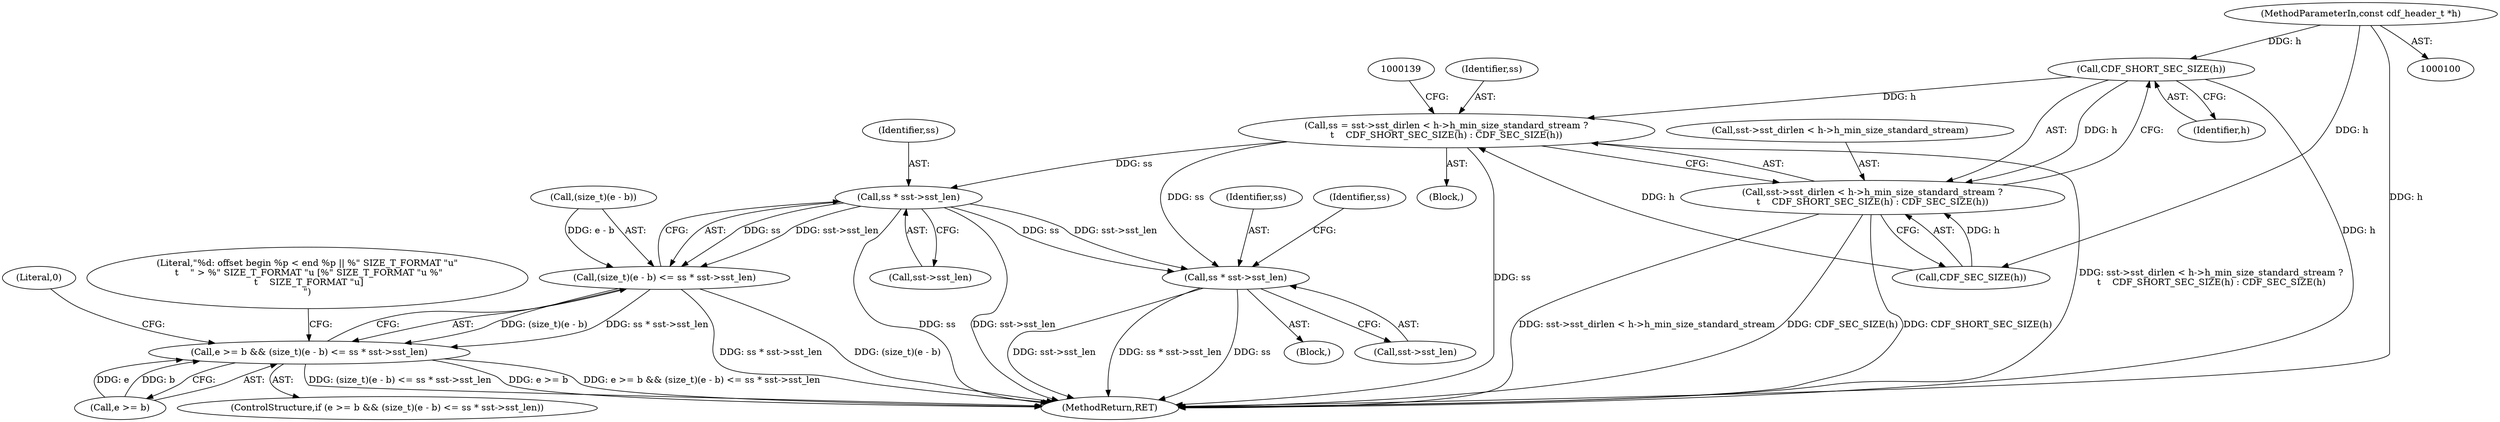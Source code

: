 digraph "0_file_36fadd29849b8087af9f4586f89dbf74ea45be67@pointer" {
"1000134" [label="(Call,CDF_SHORT_SEC_SIZE(h))"];
"1000102" [label="(MethodParameterIn,const cdf_header_t *h)"];
"1000124" [label="(Call,ss = sst->sst_dirlen < h->h_min_size_standard_stream ?\n\t    CDF_SHORT_SEC_SIZE(h) : CDF_SEC_SIZE(h))"];
"1000153" [label="(Call,ss * sst->sst_len)"];
"1000147" [label="(Call,(size_t)(e - b) <= ss * sst->sst_len)"];
"1000143" [label="(Call,e >= b && (size_t)(e - b) <= ss * sst->sst_len)"];
"1000176" [label="(Call,ss * sst->sst_len)"];
"1000126" [label="(Call,sst->sst_dirlen < h->h_min_size_standard_stream ?\n\t    CDF_SHORT_SEC_SIZE(h) : CDF_SEC_SIZE(h))"];
"1000153" [label="(Call,ss * sst->sst_len)"];
"1000126" [label="(Call,sst->sst_dirlen < h->h_min_size_standard_stream ?\n\t    CDF_SHORT_SEC_SIZE(h) : CDF_SEC_SIZE(h))"];
"1000124" [label="(Call,ss = sst->sst_dirlen < h->h_min_size_standard_stream ?\n\t    CDF_SHORT_SEC_SIZE(h) : CDF_SEC_SIZE(h))"];
"1000147" [label="(Call,(size_t)(e - b) <= ss * sst->sst_len)"];
"1000148" [label="(Call,(size_t)(e - b))"];
"1000178" [label="(Call,sst->sst_len)"];
"1000106" [label="(Block,)"];
"1000177" [label="(Identifier,ss)"];
"1000162" [label="(Literal,\"%d: offset begin %p < end %p || %\" SIZE_T_FORMAT \"u\"\n \t    \" > %\" SIZE_T_FORMAT \"u [%\" SIZE_T_FORMAT \"u %\"\n \t    SIZE_T_FORMAT \"u]\n\")"];
"1000175" [label="(Block,)"];
"1000176" [label="(Call,ss * sst->sst_len)"];
"1000135" [label="(Identifier,h)"];
"1000102" [label="(MethodParameterIn,const cdf_header_t *h)"];
"1000136" [label="(Call,CDF_SEC_SIZE(h))"];
"1000144" [label="(Call,e >= b)"];
"1000159" [label="(Literal,0)"];
"1000142" [label="(ControlStructure,if (e >= b && (size_t)(e - b) <= ss * sst->sst_len))"];
"1000127" [label="(Call,sst->sst_dirlen < h->h_min_size_standard_stream)"];
"1000154" [label="(Identifier,ss)"];
"1000155" [label="(Call,sst->sst_len)"];
"1000182" [label="(Identifier,ss)"];
"1000143" [label="(Call,e >= b && (size_t)(e - b) <= ss * sst->sst_len)"];
"1000125" [label="(Identifier,ss)"];
"1000192" [label="(MethodReturn,RET)"];
"1000134" [label="(Call,CDF_SHORT_SEC_SIZE(h))"];
"1000134" -> "1000126"  [label="AST: "];
"1000134" -> "1000135"  [label="CFG: "];
"1000135" -> "1000134"  [label="AST: "];
"1000126" -> "1000134"  [label="CFG: "];
"1000134" -> "1000192"  [label="DDG: h"];
"1000134" -> "1000124"  [label="DDG: h"];
"1000134" -> "1000126"  [label="DDG: h"];
"1000102" -> "1000134"  [label="DDG: h"];
"1000102" -> "1000100"  [label="AST: "];
"1000102" -> "1000192"  [label="DDG: h"];
"1000102" -> "1000136"  [label="DDG: h"];
"1000124" -> "1000106"  [label="AST: "];
"1000124" -> "1000126"  [label="CFG: "];
"1000125" -> "1000124"  [label="AST: "];
"1000126" -> "1000124"  [label="AST: "];
"1000139" -> "1000124"  [label="CFG: "];
"1000124" -> "1000192"  [label="DDG: ss"];
"1000124" -> "1000192"  [label="DDG: sst->sst_dirlen < h->h_min_size_standard_stream ?\n\t    CDF_SHORT_SEC_SIZE(h) : CDF_SEC_SIZE(h)"];
"1000136" -> "1000124"  [label="DDG: h"];
"1000124" -> "1000153"  [label="DDG: ss"];
"1000124" -> "1000176"  [label="DDG: ss"];
"1000153" -> "1000147"  [label="AST: "];
"1000153" -> "1000155"  [label="CFG: "];
"1000154" -> "1000153"  [label="AST: "];
"1000155" -> "1000153"  [label="AST: "];
"1000147" -> "1000153"  [label="CFG: "];
"1000153" -> "1000192"  [label="DDG: ss"];
"1000153" -> "1000192"  [label="DDG: sst->sst_len"];
"1000153" -> "1000147"  [label="DDG: ss"];
"1000153" -> "1000147"  [label="DDG: sst->sst_len"];
"1000153" -> "1000176"  [label="DDG: ss"];
"1000153" -> "1000176"  [label="DDG: sst->sst_len"];
"1000147" -> "1000143"  [label="AST: "];
"1000148" -> "1000147"  [label="AST: "];
"1000143" -> "1000147"  [label="CFG: "];
"1000147" -> "1000192"  [label="DDG: (size_t)(e - b)"];
"1000147" -> "1000192"  [label="DDG: ss * sst->sst_len"];
"1000147" -> "1000143"  [label="DDG: (size_t)(e - b)"];
"1000147" -> "1000143"  [label="DDG: ss * sst->sst_len"];
"1000148" -> "1000147"  [label="DDG: e - b"];
"1000143" -> "1000142"  [label="AST: "];
"1000143" -> "1000144"  [label="CFG: "];
"1000144" -> "1000143"  [label="AST: "];
"1000159" -> "1000143"  [label="CFG: "];
"1000162" -> "1000143"  [label="CFG: "];
"1000143" -> "1000192"  [label="DDG: e >= b"];
"1000143" -> "1000192"  [label="DDG: e >= b && (size_t)(e - b) <= ss * sst->sst_len"];
"1000143" -> "1000192"  [label="DDG: (size_t)(e - b) <= ss * sst->sst_len"];
"1000144" -> "1000143"  [label="DDG: e"];
"1000144" -> "1000143"  [label="DDG: b"];
"1000176" -> "1000175"  [label="AST: "];
"1000176" -> "1000178"  [label="CFG: "];
"1000177" -> "1000176"  [label="AST: "];
"1000178" -> "1000176"  [label="AST: "];
"1000182" -> "1000176"  [label="CFG: "];
"1000176" -> "1000192"  [label="DDG: sst->sst_len"];
"1000176" -> "1000192"  [label="DDG: ss * sst->sst_len"];
"1000176" -> "1000192"  [label="DDG: ss"];
"1000126" -> "1000136"  [label="CFG: "];
"1000127" -> "1000126"  [label="AST: "];
"1000136" -> "1000126"  [label="AST: "];
"1000126" -> "1000192"  [label="DDG: CDF_SHORT_SEC_SIZE(h)"];
"1000126" -> "1000192"  [label="DDG: sst->sst_dirlen < h->h_min_size_standard_stream"];
"1000126" -> "1000192"  [label="DDG: CDF_SEC_SIZE(h)"];
"1000136" -> "1000126"  [label="DDG: h"];
}
